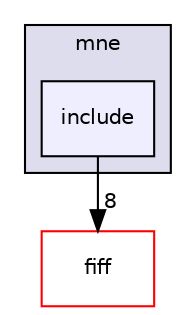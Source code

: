 digraph "MNE/mne/include" {
  compound=true
  node [ fontsize="10", fontname="Helvetica"];
  edge [ labelfontsize="10", labelfontname="Helvetica"];
  subgraph clusterdir_2818de1e5b67557da8c9b7d659dc1661 {
    graph [ bgcolor="#ddddee", pencolor="black", label="mne" fontname="Helvetica", fontsize="10", URL="dir_2818de1e5b67557da8c9b7d659dc1661.html"]
  dir_501bd693a998b18a3b6723a9b4bafa23 [shape=box, label="include", style="filled", fillcolor="#eeeeff", pencolor="black", URL="dir_501bd693a998b18a3b6723a9b4bafa23.html"];
  }
  dir_02d6b00d369dfdccb62582dcf5f74964 [shape=box label="fiff" fillcolor="white" style="filled" color="red" URL="dir_02d6b00d369dfdccb62582dcf5f74964.html"];
  dir_501bd693a998b18a3b6723a9b4bafa23->dir_02d6b00d369dfdccb62582dcf5f74964 [headlabel="8", labeldistance=1.5 headhref="dir_000006_000002.html"];
}
